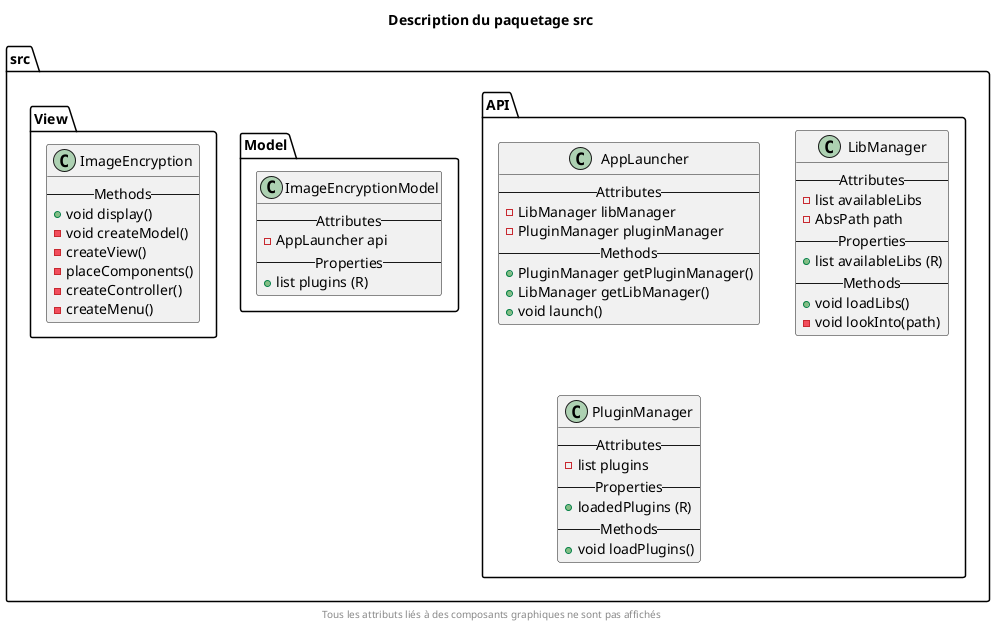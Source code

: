 @startuml
package "src" {
    package "API" {
        class "AppLauncher" {
            -- Attributes --
            - LibManager libManager
            - PluginManager pluginManager
            -- Methods --
            + PluginManager getPluginManager()
            + LibManager getLibManager()
            + void launch()
        }
        class "LibManager" {
            -- Attributes --
            - list availableLibs
            - AbsPath path
            -- Properties --
            + list availableLibs (R)
            -- Methods --
            + void loadLibs()
            - void lookInto(path)
        }
        class "PluginManager" {
            -- Attributes --
            - list plugins
            -- Properties --
            + loadedPlugins (R)
            -- Methods --
            + void loadPlugins()
        }
    }

    package "Model" {
        class "ImageEncryptionModel" {
            -- Attributes --
            - AppLauncher api
            -- Properties --
            + list plugins (R)
        }
    }

    package "View" {
        class "ImageEncryption" {
            -- Methods --
            + void display()
            - void createModel()
            - createView()
            - placeComponents()
            - createController()
            - createMenu()
        }
    }
}
hide empty members
center footer Tous les attributs liés à des composants graphiques ne sont pas affichés
title Description du paquetage src
@enduml